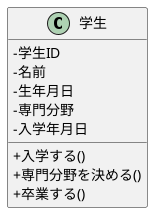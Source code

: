 @startuml
skinparam ClassAttributeIconSize 0
class 学生{
    -学生ID
    -名前
    -生年月日
    -専門分野
    -入学年月日
    +入学する()
    +専門分野を決める()
    +卒業する()
}

@enduml